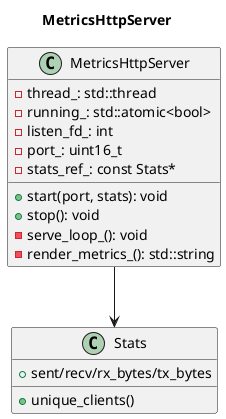 @startuml
title MetricsHttpServer
class MetricsHttpServer {
  - thread_: std::thread
  - running_: std::atomic<bool>
  - listen_fd_: int
  - port_: uint16_t
  - stats_ref_: const Stats*
  + start(port, stats): void
  + stop(): void
  - serve_loop_(): void
  - render_metrics_(): std::string
}
class Stats {
  + sent/recv/rx_bytes/tx_bytes
  + unique_clients()
}
MetricsHttpServer --> Stats
@enduml
